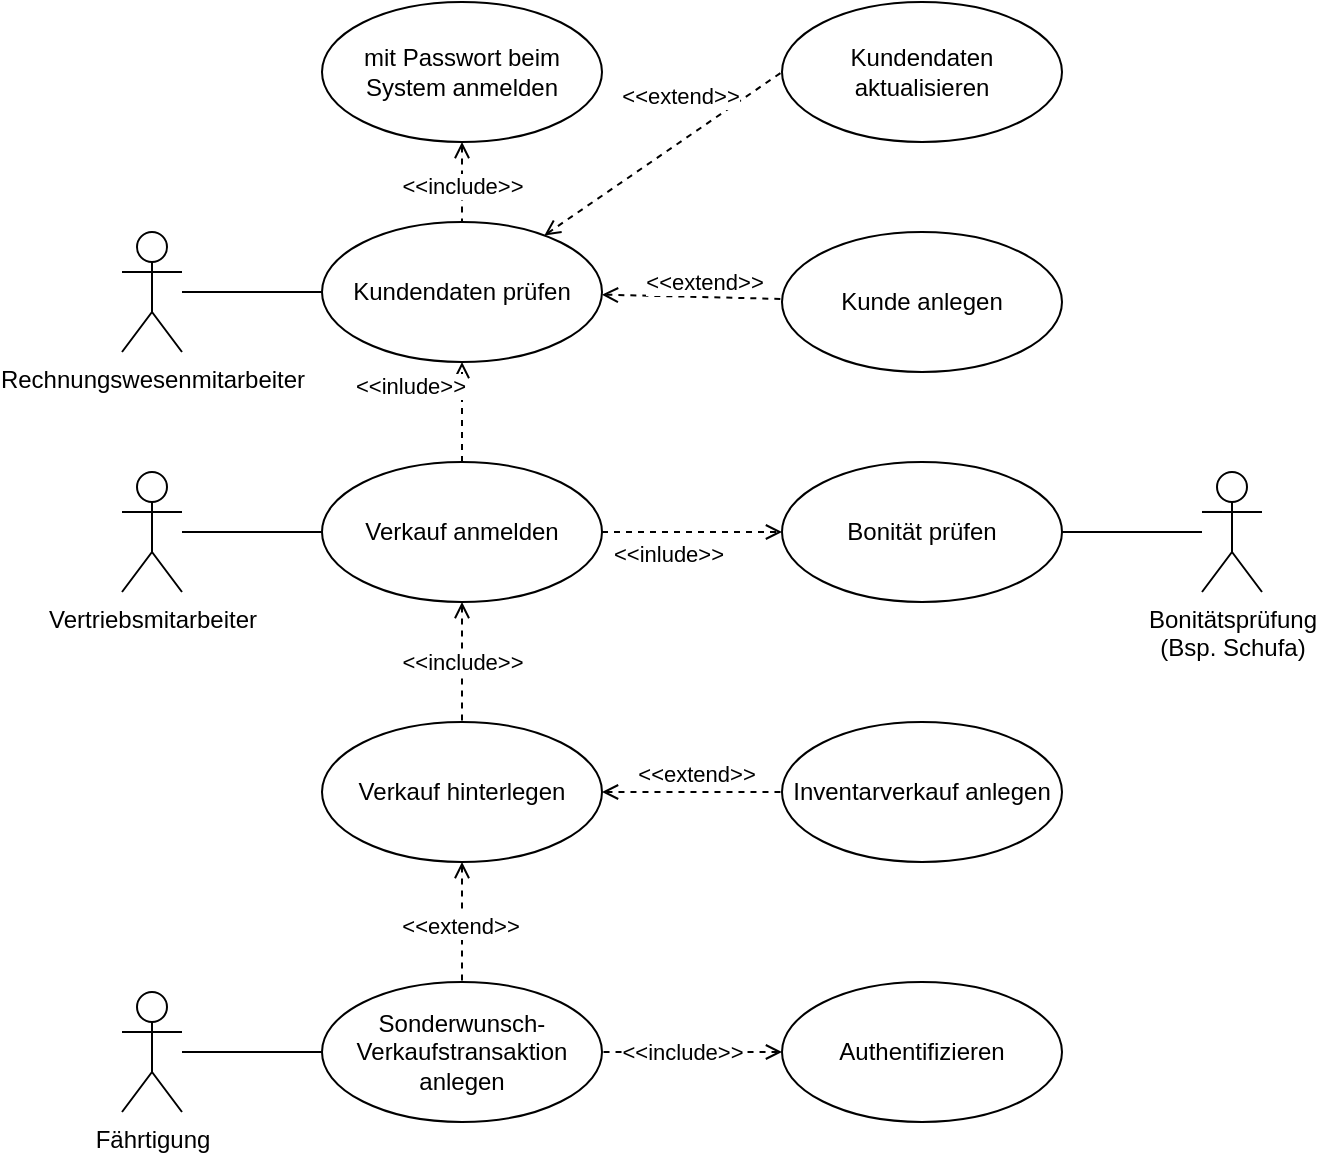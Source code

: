 <mxfile version="20.3.0" type="device"><diagram name="Page-1" id="0783ab3e-0a74-02c8-0abd-f7b4e66b4bec"><mxGraphModel dx="1719" dy="1690" grid="1" gridSize="10" guides="1" tooltips="1" connect="1" arrows="1" fold="1" page="1" pageScale="1" pageWidth="850" pageHeight="1100" background="none" math="0" shadow="0"><root><mxCell id="0"/><mxCell id="1" parent="0"/><mxCell id="WpxgW4KBYMoQB_xJgBB9-28" style="edgeStyle=none;rounded=0;orthogonalLoop=1;jettySize=auto;html=1;dashed=1;endArrow=open;endFill=0;" parent="1" source="WpxgW4KBYMoQB_xJgBB9-1" target="WpxgW4KBYMoQB_xJgBB9-15" edge="1"><mxGeometry relative="1" as="geometry"/></mxCell><mxCell id="WpxgW4KBYMoQB_xJgBB9-30" value="&amp;lt;&amp;lt;inlude&amp;gt;&amp;gt;" style="edgeLabel;html=1;align=center;verticalAlign=middle;resizable=0;points=[];" parent="WpxgW4KBYMoQB_xJgBB9-28" vertex="1" connectable="0"><mxGeometry x="0.303" y="1" relative="1" as="geometry"><mxPoint x="-25" y="-6" as="offset"/></mxGeometry></mxCell><mxCell id="WpxgW4KBYMoQB_xJgBB9-29" style="edgeStyle=none;rounded=0;orthogonalLoop=1;jettySize=auto;html=1;dashed=1;endArrow=open;endFill=0;" parent="1" source="WpxgW4KBYMoQB_xJgBB9-1" target="WpxgW4KBYMoQB_xJgBB9-9" edge="1"><mxGeometry relative="1" as="geometry"/></mxCell><mxCell id="WpxgW4KBYMoQB_xJgBB9-31" value="&amp;lt;&amp;lt;inlude&amp;gt;&amp;gt;" style="edgeLabel;html=1;align=center;verticalAlign=middle;resizable=0;points=[];" parent="WpxgW4KBYMoQB_xJgBB9-29" vertex="1" connectable="0"><mxGeometry x="0.224" relative="1" as="geometry"><mxPoint x="-22" y="11" as="offset"/></mxGeometry></mxCell><mxCell id="G3MWjtIljhddBY1irS2U-3" value="&amp;lt;&amp;lt;include&amp;gt;&amp;gt;" style="rounded=0;orthogonalLoop=1;jettySize=auto;html=1;dashed=1;endArrow=none;endFill=0;startArrow=open;startFill=0;" edge="1" parent="1" source="WpxgW4KBYMoQB_xJgBB9-1" target="WpxgW4KBYMoQB_xJgBB9-18"><mxGeometry relative="1" as="geometry"/></mxCell><mxCell id="WpxgW4KBYMoQB_xJgBB9-1" value="Verkauf anmelden" style="ellipse;whiteSpace=wrap;html=1;" parent="1" vertex="1"><mxGeometry x="140" y="220" width="140" height="70" as="geometry"/></mxCell><mxCell id="WpxgW4KBYMoQB_xJgBB9-6" style="rounded=0;orthogonalLoop=1;jettySize=auto;html=1;entryX=0;entryY=0.5;entryDx=0;entryDy=0;endArrow=none;endFill=0;" parent="1" source="WpxgW4KBYMoQB_xJgBB9-2" target="WpxgW4KBYMoQB_xJgBB9-1" edge="1"><mxGeometry relative="1" as="geometry"/></mxCell><mxCell id="WpxgW4KBYMoQB_xJgBB9-2" value="Vertriebsmitarbeiter" style="shape=umlActor;verticalLabelPosition=bottom;verticalAlign=top;html=1;" parent="1" vertex="1"><mxGeometry x="40" y="225" width="30" height="60" as="geometry"/></mxCell><mxCell id="WpxgW4KBYMoQB_xJgBB9-23" style="edgeStyle=none;rounded=0;orthogonalLoop=1;jettySize=auto;html=1;endArrow=none;endFill=0;" parent="1" source="WpxgW4KBYMoQB_xJgBB9-8" target="WpxgW4KBYMoQB_xJgBB9-15" edge="1"><mxGeometry relative="1" as="geometry"/></mxCell><mxCell id="WpxgW4KBYMoQB_xJgBB9-8" value="Rechnungswesenmitarbeiter" style="shape=umlActor;verticalLabelPosition=bottom;verticalAlign=top;html=1;" parent="1" vertex="1"><mxGeometry x="40" y="105" width="30" height="60" as="geometry"/></mxCell><mxCell id="WpxgW4KBYMoQB_xJgBB9-9" value="Bonität prüfen" style="ellipse;whiteSpace=wrap;html=1;" parent="1" vertex="1"><mxGeometry x="370" y="220" width="140" height="70" as="geometry"/></mxCell><mxCell id="WpxgW4KBYMoQB_xJgBB9-12" style="edgeStyle=none;rounded=0;orthogonalLoop=1;jettySize=auto;html=1;endArrow=none;endFill=0;" parent="1" source="WpxgW4KBYMoQB_xJgBB9-10" target="WpxgW4KBYMoQB_xJgBB9-9" edge="1"><mxGeometry relative="1" as="geometry"><mxPoint x="549.998" y="345.538" as="targetPoint"/></mxGeometry></mxCell><mxCell id="WpxgW4KBYMoQB_xJgBB9-10" value="Bonitätsprüfung&lt;br&gt;(Bsp. Schufa)" style="shape=umlActor;verticalLabelPosition=bottom;verticalAlign=top;html=1;" parent="1" vertex="1"><mxGeometry x="580" y="225" width="30" height="60" as="geometry"/></mxCell><mxCell id="WpxgW4KBYMoQB_xJgBB9-11" style="edgeStyle=none;rounded=0;orthogonalLoop=1;jettySize=auto;html=1;exitX=0;exitY=0.333;exitDx=0;exitDy=0;exitPerimeter=0;entryX=0.333;entryY=0.333;entryDx=0;entryDy=0;entryPerimeter=0;endArrow=none;endFill=0;" parent="1" source="WpxgW4KBYMoQB_xJgBB9-10" target="WpxgW4KBYMoQB_xJgBB9-10" edge="1"><mxGeometry relative="1" as="geometry"/></mxCell><mxCell id="WpxgW4KBYMoQB_xJgBB9-13" value="Sonderwunsch-Verkaufstransaktion anlegen" style="ellipse;whiteSpace=wrap;html=1;" parent="1" vertex="1"><mxGeometry x="140" y="480" width="140" height="70" as="geometry"/></mxCell><mxCell id="WpxgW4KBYMoQB_xJgBB9-26" style="edgeStyle=none;rounded=0;orthogonalLoop=1;jettySize=auto;html=1;endArrow=none;endFill=0;dashed=1;startArrow=open;startFill=0;" parent="1" source="WpxgW4KBYMoQB_xJgBB9-14" target="WpxgW4KBYMoQB_xJgBB9-15" edge="1"><mxGeometry relative="1" as="geometry"/></mxCell><mxCell id="WpxgW4KBYMoQB_xJgBB9-27" value="&amp;lt;&amp;lt;include&amp;gt;&amp;gt;" style="edgeLabel;html=1;align=center;verticalAlign=middle;resizable=0;points=[];" parent="WpxgW4KBYMoQB_xJgBB9-26" vertex="1" connectable="0"><mxGeometry x="-0.381" y="2" relative="1" as="geometry"><mxPoint x="-2" y="9" as="offset"/></mxGeometry></mxCell><mxCell id="WpxgW4KBYMoQB_xJgBB9-14" value="mit Passwort beim System anmelden" style="ellipse;whiteSpace=wrap;html=1;" parent="1" vertex="1"><mxGeometry x="140" y="-10" width="140" height="70" as="geometry"/></mxCell><mxCell id="WpxgW4KBYMoQB_xJgBB9-32" style="edgeStyle=none;rounded=0;orthogonalLoop=1;jettySize=auto;html=1;entryX=0;entryY=0.5;entryDx=0;entryDy=0;dashed=1;startArrow=open;startFill=0;endArrow=none;endFill=0;" parent="1" source="WpxgW4KBYMoQB_xJgBB9-15" target="WpxgW4KBYMoQB_xJgBB9-16" edge="1"><mxGeometry relative="1" as="geometry"/></mxCell><mxCell id="WpxgW4KBYMoQB_xJgBB9-34" value="&amp;lt;&amp;lt;extend&amp;gt;&amp;gt;" style="edgeLabel;html=1;align=center;verticalAlign=middle;resizable=0;points=[];" parent="WpxgW4KBYMoQB_xJgBB9-32" vertex="1" connectable="0"><mxGeometry x="0.533" y="-3" relative="1" as="geometry"><mxPoint x="-25" y="-10" as="offset"/></mxGeometry></mxCell><mxCell id="WpxgW4KBYMoQB_xJgBB9-35" style="edgeStyle=none;rounded=0;orthogonalLoop=1;jettySize=auto;html=1;dashed=1;startArrow=open;startFill=0;endArrow=none;endFill=0;" parent="1" source="WpxgW4KBYMoQB_xJgBB9-15" target="WpxgW4KBYMoQB_xJgBB9-17" edge="1"><mxGeometry relative="1" as="geometry"/></mxCell><mxCell id="WpxgW4KBYMoQB_xJgBB9-36" value="&amp;lt;&amp;lt;extend&amp;gt;&amp;gt;" style="edgeLabel;html=1;align=center;verticalAlign=middle;resizable=0;points=[];" parent="WpxgW4KBYMoQB_xJgBB9-35" vertex="1" connectable="0"><mxGeometry x="-0.433" relative="1" as="geometry"><mxPoint x="25" y="-7" as="offset"/></mxGeometry></mxCell><mxCell id="WpxgW4KBYMoQB_xJgBB9-15" value="Kundendaten prüfen" style="ellipse;whiteSpace=wrap;html=1;" parent="1" vertex="1"><mxGeometry x="140" y="100" width="140" height="70" as="geometry"/></mxCell><mxCell id="WpxgW4KBYMoQB_xJgBB9-16" value="Kundendaten aktualisieren" style="ellipse;whiteSpace=wrap;html=1;" parent="1" vertex="1"><mxGeometry x="370" y="-10" width="140" height="70" as="geometry"/></mxCell><mxCell id="WpxgW4KBYMoQB_xJgBB9-17" value="Kunde anlegen" style="ellipse;whiteSpace=wrap;html=1;" parent="1" vertex="1"><mxGeometry x="370" y="105" width="140" height="70" as="geometry"/></mxCell><mxCell id="WpxgW4KBYMoQB_xJgBB9-39" style="edgeStyle=none;rounded=0;orthogonalLoop=1;jettySize=auto;html=1;startArrow=open;startFill=0;endArrow=none;endFill=0;dashed=1;" parent="1" source="WpxgW4KBYMoQB_xJgBB9-18" target="WpxgW4KBYMoQB_xJgBB9-19" edge="1"><mxGeometry relative="1" as="geometry"/></mxCell><mxCell id="WpxgW4KBYMoQB_xJgBB9-40" value="&amp;lt;&amp;lt;extend&amp;gt;&amp;gt;" style="edgeLabel;html=1;align=center;verticalAlign=middle;resizable=0;points=[];" parent="WpxgW4KBYMoQB_xJgBB9-39" vertex="1" connectable="0"><mxGeometry x="-0.337" y="-1" relative="1" as="geometry"><mxPoint x="17" y="-10" as="offset"/></mxGeometry></mxCell><mxCell id="WpxgW4KBYMoQB_xJgBB9-41" style="edgeStyle=none;rounded=0;orthogonalLoop=1;jettySize=auto;html=1;dashed=1;startArrow=open;startFill=0;endArrow=none;endFill=0;" parent="1" source="WpxgW4KBYMoQB_xJgBB9-18" target="WpxgW4KBYMoQB_xJgBB9-13" edge="1"><mxGeometry relative="1" as="geometry"/></mxCell><mxCell id="WpxgW4KBYMoQB_xJgBB9-42" value="&amp;lt;&amp;lt;extend&amp;gt;&amp;gt;" style="edgeLabel;html=1;align=center;verticalAlign=middle;resizable=0;points=[];" parent="WpxgW4KBYMoQB_xJgBB9-41" vertex="1" connectable="0"><mxGeometry x="0.369" y="-1" relative="1" as="geometry"><mxPoint y="-9" as="offset"/></mxGeometry></mxCell><mxCell id="WpxgW4KBYMoQB_xJgBB9-18" value="Verkauf hinterlegen" style="ellipse;whiteSpace=wrap;html=1;" parent="1" vertex="1"><mxGeometry x="140" y="350" width="140" height="70" as="geometry"/></mxCell><mxCell id="WpxgW4KBYMoQB_xJgBB9-19" value="Inventarverkauf anlegen" style="ellipse;whiteSpace=wrap;html=1;" parent="1" vertex="1"><mxGeometry x="370" y="350" width="140" height="70" as="geometry"/></mxCell><mxCell id="WpxgW4KBYMoQB_xJgBB9-43" style="edgeStyle=none;rounded=0;orthogonalLoop=1;jettySize=auto;html=1;startArrow=none;startFill=0;endArrow=none;endFill=0;" parent="1" source="WpxgW4KBYMoQB_xJgBB9-20" target="WpxgW4KBYMoQB_xJgBB9-13" edge="1"><mxGeometry relative="1" as="geometry"/></mxCell><mxCell id="WpxgW4KBYMoQB_xJgBB9-20" value="Fährtigung" style="shape=umlActor;verticalLabelPosition=bottom;verticalAlign=top;html=1;" parent="1" vertex="1"><mxGeometry x="40" y="485" width="30" height="60" as="geometry"/></mxCell><mxCell id="WpxgW4KBYMoQB_xJgBB9-45" style="edgeStyle=none;rounded=0;orthogonalLoop=1;jettySize=auto;html=1;startArrow=open;startFill=0;endArrow=none;endFill=0;dashed=1;" parent="1" source="WpxgW4KBYMoQB_xJgBB9-44" target="WpxgW4KBYMoQB_xJgBB9-13" edge="1"><mxGeometry relative="1" as="geometry"/></mxCell><mxCell id="WpxgW4KBYMoQB_xJgBB9-46" value="&amp;lt;&amp;lt;include&amp;gt;&amp;gt;" style="edgeLabel;html=1;align=center;verticalAlign=middle;resizable=0;points=[];" parent="WpxgW4KBYMoQB_xJgBB9-45" vertex="1" connectable="0"><mxGeometry x="0.426" y="2" relative="1" as="geometry"><mxPoint x="14" y="-2" as="offset"/></mxGeometry></mxCell><mxCell id="WpxgW4KBYMoQB_xJgBB9-44" value="Authentifizieren" style="ellipse;whiteSpace=wrap;html=1;" parent="1" vertex="1"><mxGeometry x="370" y="480" width="140" height="70" as="geometry"/></mxCell></root></mxGraphModel></diagram></mxfile>